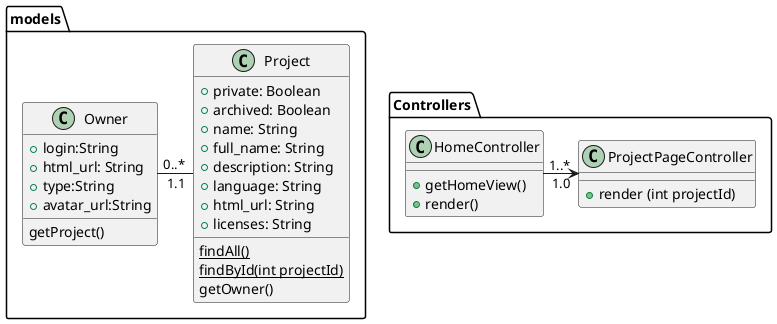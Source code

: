 @startuml


package models {
    class Owner{
        +login:String
        +html_url: String   
        +type:String
        +avatar_url:String
        getProject()
    }

    class Project{
        +private: Boolean
        +archived: Boolean
        +name: String
        +full_name: String
        +description: String
        +language: String
        +html_url: String
        +licenses: String
        {static} findAll()
        {static} findById(int projectId)
        getOwner()
    }
    Owner "0..*" - "1.1" Project
}

package Controllers{
    class HomeController{
        +getHomeView()
        + render()
    }
    class ProjectPageController{
        + render (int projectId)
    }  
    HomeController "1..*" -> "1.0" ProjectPageController
}
@enduml